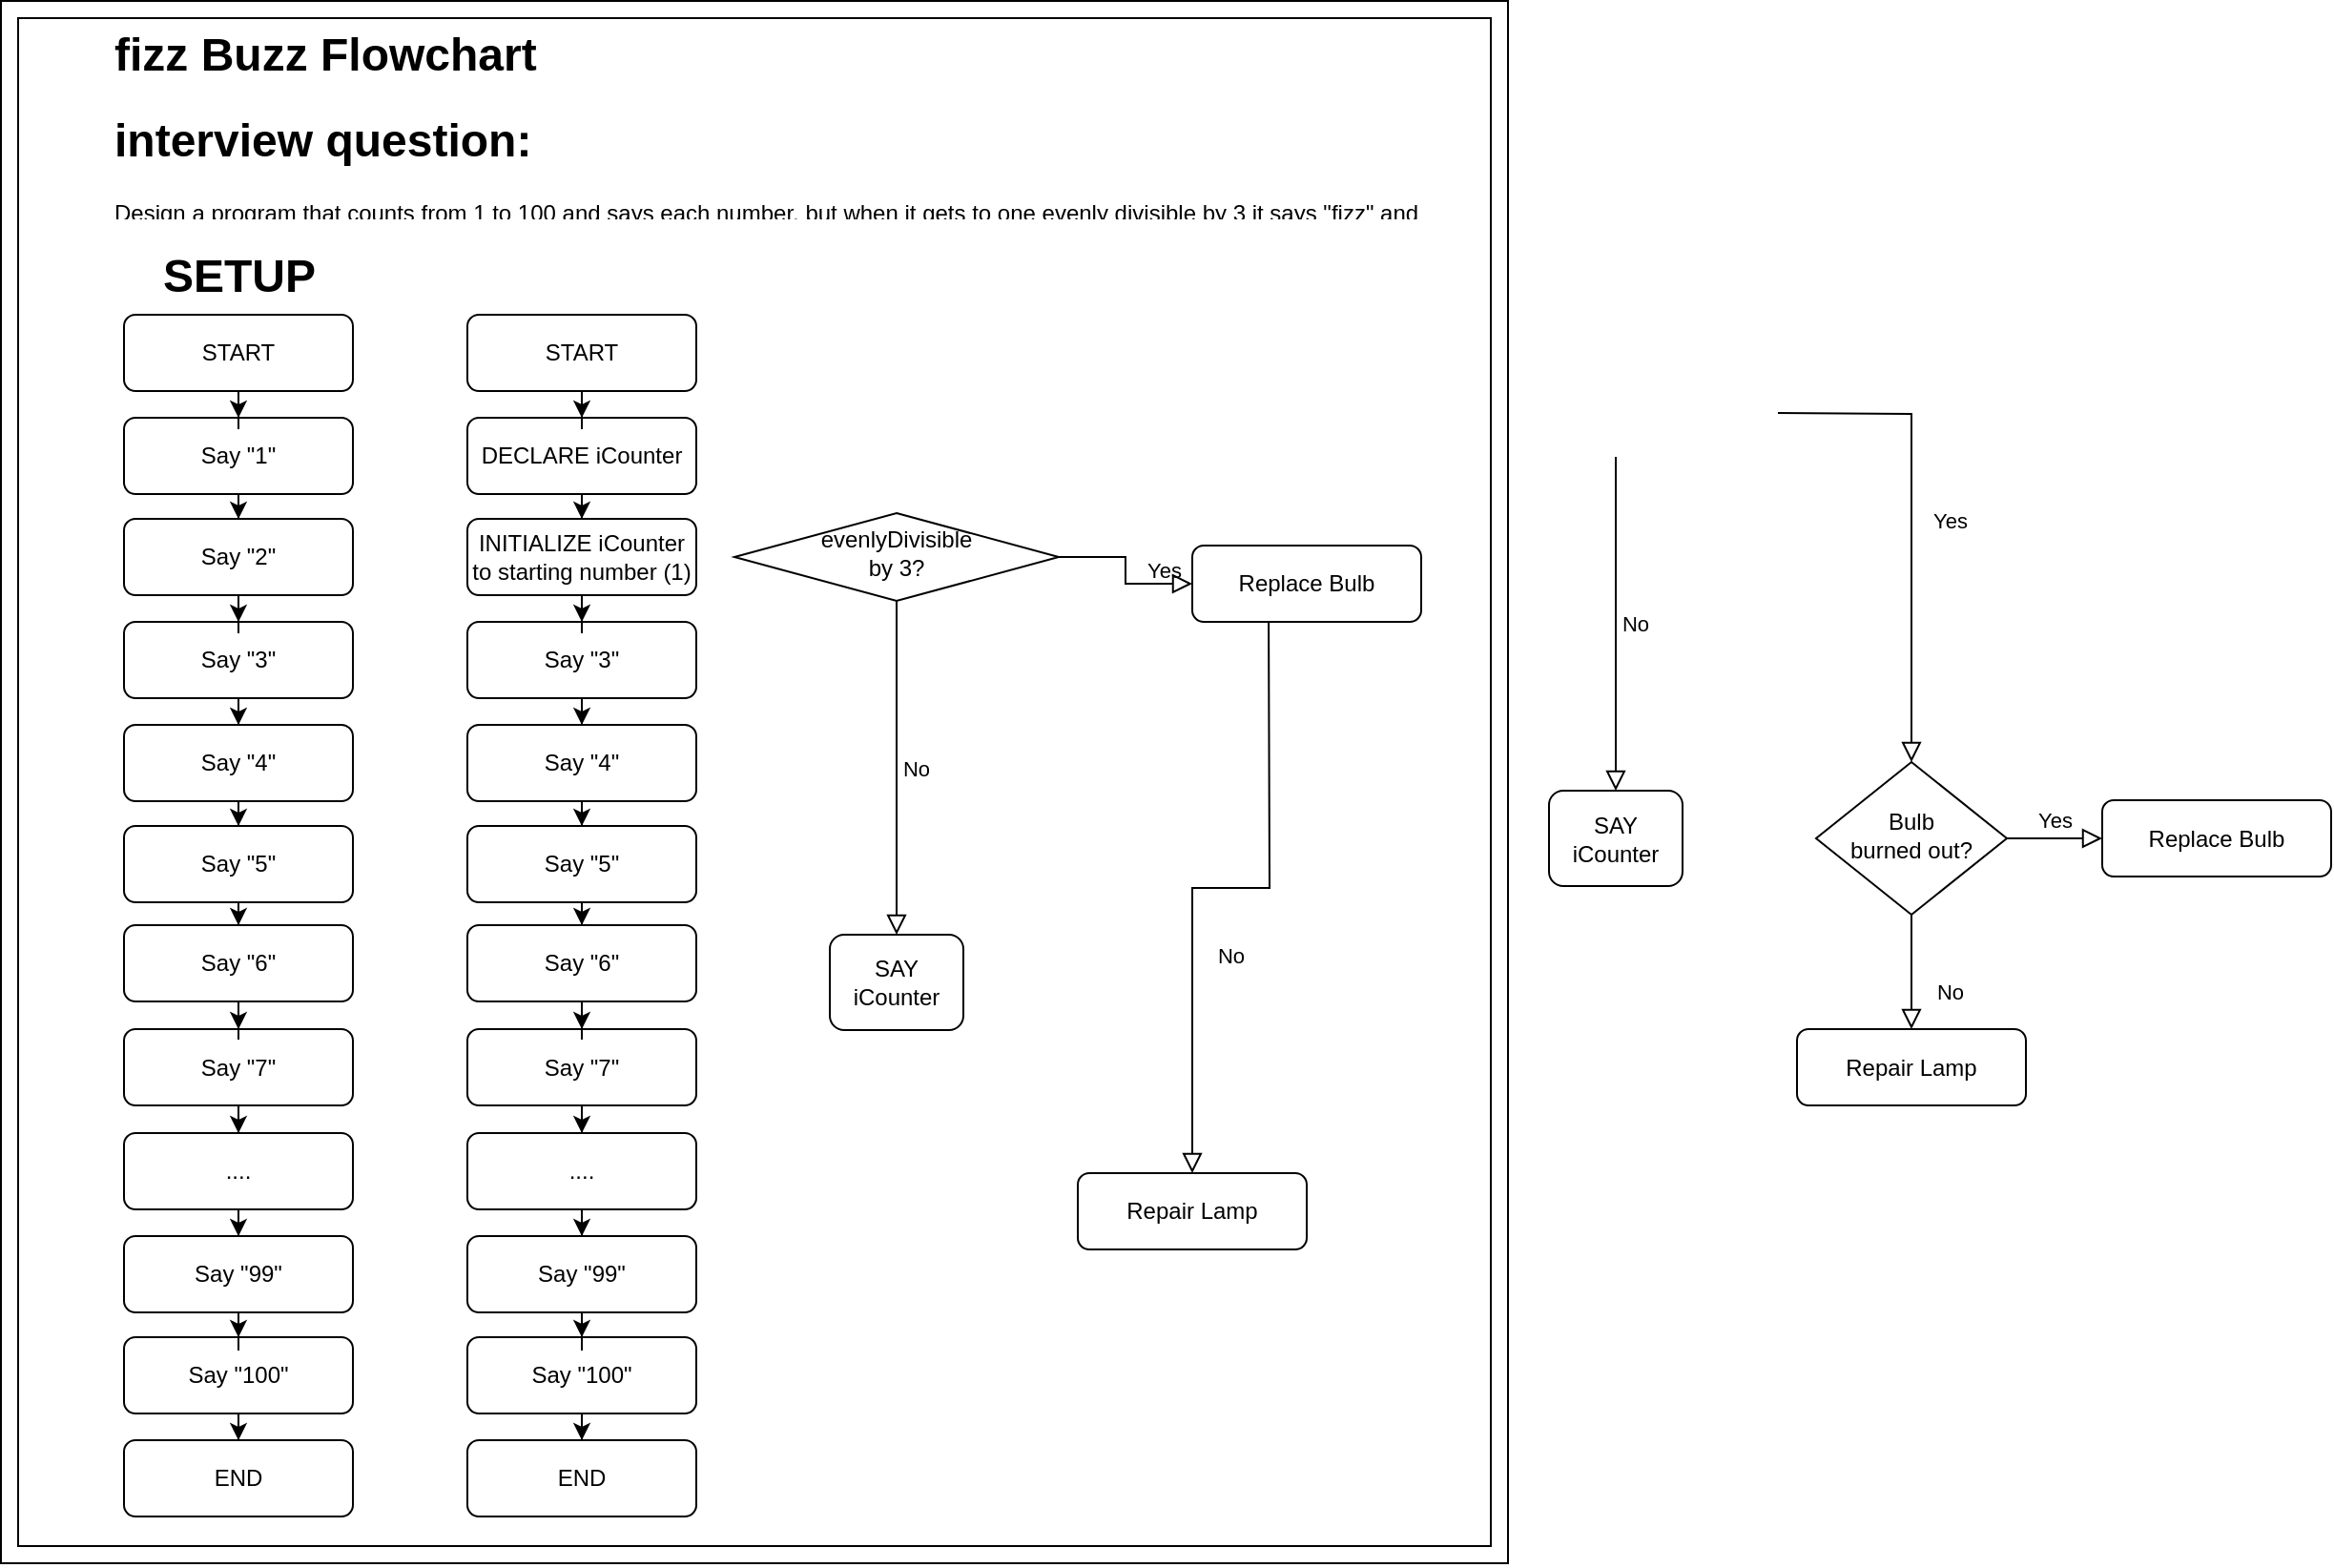 <mxfile version="14.2.7" type="github">
  <diagram id="C5RBs43oDa-KdzZeNtuy" name="Page-1">
    <mxGraphModel dx="458" dy="424" grid="1" gridSize="10" guides="1" tooltips="1" connect="1" arrows="1" fold="1" page="1" pageScale="1" pageWidth="827" pageHeight="1169" math="0" shadow="0">
      <root>
        <mxCell id="WIyWlLk6GJQsqaUBKTNV-0" />
        <mxCell id="WIyWlLk6GJQsqaUBKTNV-1" parent="WIyWlLk6GJQsqaUBKTNV-0" />
        <mxCell id="-8n2KqMYg6asffcbX5Bx-27" value="" style="edgeStyle=orthogonalEdgeStyle;rounded=0;orthogonalLoop=1;jettySize=auto;html=1;" edge="1" parent="WIyWlLk6GJQsqaUBKTNV-1" source="WIyWlLk6GJQsqaUBKTNV-3" target="-8n2KqMYg6asffcbX5Bx-9">
          <mxGeometry relative="1" as="geometry" />
        </mxCell>
        <mxCell id="WIyWlLk6GJQsqaUBKTNV-3" value="Say &quot;1&quot;" style="rounded=1;whiteSpace=wrap;html=1;fontSize=12;glass=0;strokeWidth=1;shadow=0;" parent="WIyWlLk6GJQsqaUBKTNV-1" vertex="1">
          <mxGeometry x="80" y="244" width="120" height="40" as="geometry" />
        </mxCell>
        <mxCell id="WIyWlLk6GJQsqaUBKTNV-5" value="No" style="edgeStyle=orthogonalEdgeStyle;rounded=0;html=1;jettySize=auto;orthogonalLoop=1;fontSize=11;endArrow=block;endFill=0;endSize=8;strokeWidth=1;shadow=0;labelBackgroundColor=none;exitX=0.5;exitY=1;exitDx=0;exitDy=0;entryX=0.5;entryY=0;entryDx=0;entryDy=0;" parent="WIyWlLk6GJQsqaUBKTNV-1" source="WIyWlLk6GJQsqaUBKTNV-6" target="WIyWlLk6GJQsqaUBKTNV-7" edge="1">
          <mxGeometry y="10" relative="1" as="geometry">
            <mxPoint as="offset" />
            <Array as="points">
              <mxPoint x="485" y="420" />
              <mxPoint x="485" y="420" />
            </Array>
          </mxGeometry>
        </mxCell>
        <mxCell id="WIyWlLk6GJQsqaUBKTNV-6" value="evenlyDivisible&lt;br&gt;by 3?" style="rhombus;whiteSpace=wrap;html=1;shadow=0;fontFamily=Helvetica;fontSize=12;align=center;strokeWidth=1;spacing=6;spacingTop=-4;" parent="WIyWlLk6GJQsqaUBKTNV-1" vertex="1">
          <mxGeometry x="400" y="294" width="170" height="46" as="geometry" />
        </mxCell>
        <mxCell id="WIyWlLk6GJQsqaUBKTNV-7" value="SAY iCounter" style="rounded=1;whiteSpace=wrap;html=1;fontSize=12;glass=0;strokeWidth=1;shadow=0;" parent="WIyWlLk6GJQsqaUBKTNV-1" vertex="1">
          <mxGeometry x="450" y="515" width="70" height="50" as="geometry" />
        </mxCell>
        <mxCell id="WIyWlLk6GJQsqaUBKTNV-8" value="No" style="rounded=0;html=1;jettySize=auto;orthogonalLoop=1;fontSize=11;endArrow=block;endFill=0;endSize=8;strokeWidth=1;shadow=0;labelBackgroundColor=none;edgeStyle=orthogonalEdgeStyle;" parent="WIyWlLk6GJQsqaUBKTNV-1" target="WIyWlLk6GJQsqaUBKTNV-11" edge="1">
          <mxGeometry x="0.333" y="20" relative="1" as="geometry">
            <mxPoint as="offset" />
            <mxPoint x="680" y="340" as="sourcePoint" />
          </mxGeometry>
        </mxCell>
        <mxCell id="WIyWlLk6GJQsqaUBKTNV-11" value="Repair Lamp" style="rounded=1;whiteSpace=wrap;html=1;fontSize=12;glass=0;strokeWidth=1;shadow=0;" parent="WIyWlLk6GJQsqaUBKTNV-1" vertex="1">
          <mxGeometry x="580" y="640" width="120" height="40" as="geometry" />
        </mxCell>
        <mxCell id="-8n2KqMYg6asffcbX5Bx-3" value="&lt;span style=&quot;font-size: 24px ; font-weight: 700 ; text-align: center&quot;&gt;fizz Buzz Flowchart&lt;/span&gt;&lt;h1&gt;interview question:&lt;/h1&gt;&lt;p&gt;Design a program that counts from 1 to 100 and says each number, but when it gets to one evenly divisible by 3 it says &quot;fizz&quot; and for 5 it says &quot;buzz&quot; and for one evenly divisible by both it says &quot;fizzbuzz&quot;.&lt;/p&gt;" style="text;html=1;strokeColor=none;fillColor=none;spacing=5;spacingTop=-20;whiteSpace=wrap;overflow=hidden;rounded=0;" vertex="1" parent="WIyWlLk6GJQsqaUBKTNV-1">
          <mxGeometry x="70" y="50" width="700" height="90" as="geometry" />
        </mxCell>
        <mxCell id="-8n2KqMYg6asffcbX5Bx-4" value="" style="shape=filledEdge;rounded=0;fixDash=1;endArrow=none;strokeWidth=10;fillColor=#ffffff;edgeStyle=orthogonalEdgeStyle;" edge="1" parent="WIyWlLk6GJQsqaUBKTNV-1">
          <mxGeometry width="60" height="40" relative="1" as="geometry">
            <mxPoint x="20" y="240" as="sourcePoint" />
            <mxPoint x="20" y="240" as="targetPoint" />
            <Array as="points">
              <mxPoint x="20" y="840" />
              <mxPoint x="801" y="840" />
              <mxPoint x="801" y="30" />
              <mxPoint x="20" y="30" />
            </Array>
          </mxGeometry>
        </mxCell>
        <mxCell id="-8n2KqMYg6asffcbX5Bx-11" value="" style="edgeStyle=orthogonalEdgeStyle;rounded=0;orthogonalLoop=1;jettySize=auto;html=1;" edge="1" parent="WIyWlLk6GJQsqaUBKTNV-1" source="-8n2KqMYg6asffcbX5Bx-7" target="-8n2KqMYg6asffcbX5Bx-8">
          <mxGeometry relative="1" as="geometry" />
        </mxCell>
        <mxCell id="-8n2KqMYg6asffcbX5Bx-7" value="Say &quot;3&quot;" style="rounded=1;whiteSpace=wrap;html=1;fontSize=12;glass=0;strokeWidth=1;shadow=0;" vertex="1" parent="WIyWlLk6GJQsqaUBKTNV-1">
          <mxGeometry x="80" y="351" width="120" height="40" as="geometry" />
        </mxCell>
        <mxCell id="-8n2KqMYg6asffcbX5Bx-19" value="" style="edgeStyle=orthogonalEdgeStyle;rounded=0;orthogonalLoop=1;jettySize=auto;html=1;entryX=0.5;entryY=0;entryDx=0;entryDy=0;" edge="1" parent="WIyWlLk6GJQsqaUBKTNV-1" source="-8n2KqMYg6asffcbX5Bx-8" target="-8n2KqMYg6asffcbX5Bx-13">
          <mxGeometry relative="1" as="geometry" />
        </mxCell>
        <mxCell id="-8n2KqMYg6asffcbX5Bx-8" value="Say &quot;4&quot;" style="rounded=1;whiteSpace=wrap;html=1;fontSize=12;glass=0;strokeWidth=1;shadow=0;" vertex="1" parent="WIyWlLk6GJQsqaUBKTNV-1">
          <mxGeometry x="80" y="405" width="120" height="40" as="geometry" />
        </mxCell>
        <mxCell id="-8n2KqMYg6asffcbX5Bx-10" value="" style="edgeStyle=orthogonalEdgeStyle;rounded=0;orthogonalLoop=1;jettySize=auto;html=1;entryX=0.5;entryY=0;entryDx=0;entryDy=0;" edge="1" parent="WIyWlLk6GJQsqaUBKTNV-1" source="-8n2KqMYg6asffcbX5Bx-9" target="-8n2KqMYg6asffcbX5Bx-7">
          <mxGeometry relative="1" as="geometry" />
        </mxCell>
        <mxCell id="-8n2KqMYg6asffcbX5Bx-9" value="Say &quot;2&quot;" style="rounded=1;whiteSpace=wrap;html=1;fontSize=12;glass=0;strokeWidth=1;shadow=0;" vertex="1" parent="WIyWlLk6GJQsqaUBKTNV-1">
          <mxGeometry x="80" y="297" width="120" height="40" as="geometry" />
        </mxCell>
        <mxCell id="-8n2KqMYg6asffcbX5Bx-25" value="" style="edgeStyle=orthogonalEdgeStyle;rounded=0;orthogonalLoop=1;jettySize=auto;html=1;" edge="1" parent="WIyWlLk6GJQsqaUBKTNV-1" source="-8n2KqMYg6asffcbX5Bx-13" target="-8n2KqMYg6asffcbX5Bx-18">
          <mxGeometry relative="1" as="geometry" />
        </mxCell>
        <mxCell id="-8n2KqMYg6asffcbX5Bx-13" value="Say &quot;5&quot;" style="rounded=1;whiteSpace=wrap;html=1;fontSize=12;glass=0;strokeWidth=1;shadow=0;" vertex="1" parent="WIyWlLk6GJQsqaUBKTNV-1">
          <mxGeometry x="80" y="458" width="120" height="40" as="geometry" />
        </mxCell>
        <mxCell id="-8n2KqMYg6asffcbX5Bx-14" value="" style="edgeStyle=orthogonalEdgeStyle;rounded=0;orthogonalLoop=1;jettySize=auto;html=1;" edge="1" parent="WIyWlLk6GJQsqaUBKTNV-1" source="-8n2KqMYg6asffcbX5Bx-15" target="-8n2KqMYg6asffcbX5Bx-16">
          <mxGeometry relative="1" as="geometry" />
        </mxCell>
        <mxCell id="-8n2KqMYg6asffcbX5Bx-15" value="Say &quot;7&quot;" style="rounded=1;whiteSpace=wrap;html=1;fontSize=12;glass=0;strokeWidth=1;shadow=0;" vertex="1" parent="WIyWlLk6GJQsqaUBKTNV-1">
          <mxGeometry x="80" y="564.5" width="120" height="40" as="geometry" />
        </mxCell>
        <mxCell id="-8n2KqMYg6asffcbX5Bx-26" value="" style="edgeStyle=orthogonalEdgeStyle;rounded=0;orthogonalLoop=1;jettySize=auto;html=1;" edge="1" parent="WIyWlLk6GJQsqaUBKTNV-1" source="-8n2KqMYg6asffcbX5Bx-16" target="-8n2KqMYg6asffcbX5Bx-24">
          <mxGeometry relative="1" as="geometry" />
        </mxCell>
        <mxCell id="-8n2KqMYg6asffcbX5Bx-16" value="...." style="rounded=1;whiteSpace=wrap;html=1;fontSize=12;glass=0;strokeWidth=1;shadow=0;" vertex="1" parent="WIyWlLk6GJQsqaUBKTNV-1">
          <mxGeometry x="80" y="619" width="120" height="40" as="geometry" />
        </mxCell>
        <mxCell id="-8n2KqMYg6asffcbX5Bx-17" value="" style="edgeStyle=orthogonalEdgeStyle;rounded=0;orthogonalLoop=1;jettySize=auto;html=1;entryX=0.5;entryY=0;entryDx=0;entryDy=0;" edge="1" parent="WIyWlLk6GJQsqaUBKTNV-1" source="-8n2KqMYg6asffcbX5Bx-18" target="-8n2KqMYg6asffcbX5Bx-15">
          <mxGeometry relative="1" as="geometry" />
        </mxCell>
        <mxCell id="-8n2KqMYg6asffcbX5Bx-18" value="Say &quot;6&quot;" style="rounded=1;whiteSpace=wrap;html=1;fontSize=12;glass=0;strokeWidth=1;shadow=0;" vertex="1" parent="WIyWlLk6GJQsqaUBKTNV-1">
          <mxGeometry x="80" y="510" width="120" height="40" as="geometry" />
        </mxCell>
        <mxCell id="-8n2KqMYg6asffcbX5Bx-20" value="" style="edgeStyle=orthogonalEdgeStyle;rounded=0;orthogonalLoop=1;jettySize=auto;html=1;" edge="1" parent="WIyWlLk6GJQsqaUBKTNV-1" source="-8n2KqMYg6asffcbX5Bx-21" target="-8n2KqMYg6asffcbX5Bx-22">
          <mxGeometry relative="1" as="geometry" />
        </mxCell>
        <mxCell id="-8n2KqMYg6asffcbX5Bx-21" value="Say &quot;100&quot;" style="rounded=1;whiteSpace=wrap;html=1;fontSize=12;glass=0;strokeWidth=1;shadow=0;" vertex="1" parent="WIyWlLk6GJQsqaUBKTNV-1">
          <mxGeometry x="80" y="726" width="120" height="40" as="geometry" />
        </mxCell>
        <mxCell id="-8n2KqMYg6asffcbX5Bx-22" value="END" style="rounded=1;whiteSpace=wrap;html=1;fontSize=12;glass=0;strokeWidth=1;shadow=0;" vertex="1" parent="WIyWlLk6GJQsqaUBKTNV-1">
          <mxGeometry x="80" y="780" width="120" height="40" as="geometry" />
        </mxCell>
        <mxCell id="-8n2KqMYg6asffcbX5Bx-23" value="" style="edgeStyle=orthogonalEdgeStyle;rounded=0;orthogonalLoop=1;jettySize=auto;html=1;entryX=0.5;entryY=0;entryDx=0;entryDy=0;" edge="1" parent="WIyWlLk6GJQsqaUBKTNV-1" source="-8n2KqMYg6asffcbX5Bx-24" target="-8n2KqMYg6asffcbX5Bx-21">
          <mxGeometry relative="1" as="geometry" />
        </mxCell>
        <mxCell id="-8n2KqMYg6asffcbX5Bx-24" value="Say &quot;99&quot;" style="rounded=1;whiteSpace=wrap;html=1;fontSize=12;glass=0;strokeWidth=1;shadow=0;" vertex="1" parent="WIyWlLk6GJQsqaUBKTNV-1">
          <mxGeometry x="80" y="673" width="120" height="40" as="geometry" />
        </mxCell>
        <mxCell id="-8n2KqMYg6asffcbX5Bx-30" value="" style="edgeStyle=orthogonalEdgeStyle;rounded=0;orthogonalLoop=1;jettySize=auto;html=1;entryX=0.5;entryY=0;entryDx=0;entryDy=0;" edge="1" parent="WIyWlLk6GJQsqaUBKTNV-1" source="-8n2KqMYg6asffcbX5Bx-29" target="WIyWlLk6GJQsqaUBKTNV-3">
          <mxGeometry relative="1" as="geometry" />
        </mxCell>
        <mxCell id="-8n2KqMYg6asffcbX5Bx-29" value="START" style="rounded=1;whiteSpace=wrap;html=1;fontSize=12;glass=0;strokeWidth=1;shadow=0;" vertex="1" parent="WIyWlLk6GJQsqaUBKTNV-1">
          <mxGeometry x="80" y="190" width="120" height="40" as="geometry" />
        </mxCell>
        <mxCell id="-8n2KqMYg6asffcbX5Bx-31" value="SETUP" style="text;strokeColor=none;fillColor=none;html=1;fontSize=24;fontStyle=1;verticalAlign=middle;align=center;" vertex="1" parent="WIyWlLk6GJQsqaUBKTNV-1">
          <mxGeometry x="90" y="150" width="100" height="40" as="geometry" />
        </mxCell>
        <mxCell id="-8n2KqMYg6asffcbX5Bx-33" value="" style="edgeStyle=orthogonalEdgeStyle;rounded=0;orthogonalLoop=1;jettySize=auto;html=1;" edge="1" parent="WIyWlLk6GJQsqaUBKTNV-1" source="-8n2KqMYg6asffcbX5Bx-34" target="-8n2KqMYg6asffcbX5Bx-40">
          <mxGeometry relative="1" as="geometry" />
        </mxCell>
        <mxCell id="-8n2KqMYg6asffcbX5Bx-34" value="DECLARE iCounter" style="rounded=1;whiteSpace=wrap;html=1;fontSize=12;glass=0;strokeWidth=1;shadow=0;" vertex="1" parent="WIyWlLk6GJQsqaUBKTNV-1">
          <mxGeometry x="260" y="244" width="120" height="40" as="geometry" />
        </mxCell>
        <mxCell id="-8n2KqMYg6asffcbX5Bx-35" value="" style="edgeStyle=orthogonalEdgeStyle;rounded=0;orthogonalLoop=1;jettySize=auto;html=1;" edge="1" parent="WIyWlLk6GJQsqaUBKTNV-1" source="-8n2KqMYg6asffcbX5Bx-36" target="-8n2KqMYg6asffcbX5Bx-38">
          <mxGeometry relative="1" as="geometry" />
        </mxCell>
        <mxCell id="-8n2KqMYg6asffcbX5Bx-36" value="Say &quot;3&quot;" style="rounded=1;whiteSpace=wrap;html=1;fontSize=12;glass=0;strokeWidth=1;shadow=0;" vertex="1" parent="WIyWlLk6GJQsqaUBKTNV-1">
          <mxGeometry x="260" y="351" width="120" height="40" as="geometry" />
        </mxCell>
        <mxCell id="-8n2KqMYg6asffcbX5Bx-37" value="" style="edgeStyle=orthogonalEdgeStyle;rounded=0;orthogonalLoop=1;jettySize=auto;html=1;entryX=0.5;entryY=0;entryDx=0;entryDy=0;" edge="1" parent="WIyWlLk6GJQsqaUBKTNV-1" source="-8n2KqMYg6asffcbX5Bx-38" target="-8n2KqMYg6asffcbX5Bx-42">
          <mxGeometry relative="1" as="geometry" />
        </mxCell>
        <mxCell id="-8n2KqMYg6asffcbX5Bx-38" value="Say &quot;4&quot;" style="rounded=1;whiteSpace=wrap;html=1;fontSize=12;glass=0;strokeWidth=1;shadow=0;" vertex="1" parent="WIyWlLk6GJQsqaUBKTNV-1">
          <mxGeometry x="260" y="405" width="120" height="40" as="geometry" />
        </mxCell>
        <mxCell id="-8n2KqMYg6asffcbX5Bx-39" value="" style="edgeStyle=orthogonalEdgeStyle;rounded=0;orthogonalLoop=1;jettySize=auto;html=1;entryX=0.5;entryY=0;entryDx=0;entryDy=0;" edge="1" parent="WIyWlLk6GJQsqaUBKTNV-1" source="-8n2KqMYg6asffcbX5Bx-40" target="-8n2KqMYg6asffcbX5Bx-36">
          <mxGeometry relative="1" as="geometry" />
        </mxCell>
        <mxCell id="-8n2KqMYg6asffcbX5Bx-40" value="INITIALIZE iCounter to starting number (1)" style="rounded=1;whiteSpace=wrap;html=1;fontSize=12;glass=0;strokeWidth=1;shadow=0;" vertex="1" parent="WIyWlLk6GJQsqaUBKTNV-1">
          <mxGeometry x="260" y="297" width="120" height="40" as="geometry" />
        </mxCell>
        <mxCell id="-8n2KqMYg6asffcbX5Bx-41" value="" style="edgeStyle=orthogonalEdgeStyle;rounded=0;orthogonalLoop=1;jettySize=auto;html=1;" edge="1" parent="WIyWlLk6GJQsqaUBKTNV-1" source="-8n2KqMYg6asffcbX5Bx-42" target="-8n2KqMYg6asffcbX5Bx-48">
          <mxGeometry relative="1" as="geometry" />
        </mxCell>
        <mxCell id="-8n2KqMYg6asffcbX5Bx-42" value="Say &quot;5&quot;" style="rounded=1;whiteSpace=wrap;html=1;fontSize=12;glass=0;strokeWidth=1;shadow=0;" vertex="1" parent="WIyWlLk6GJQsqaUBKTNV-1">
          <mxGeometry x="260" y="458" width="120" height="40" as="geometry" />
        </mxCell>
        <mxCell id="-8n2KqMYg6asffcbX5Bx-43" value="" style="edgeStyle=orthogonalEdgeStyle;rounded=0;orthogonalLoop=1;jettySize=auto;html=1;" edge="1" parent="WIyWlLk6GJQsqaUBKTNV-1" source="-8n2KqMYg6asffcbX5Bx-44" target="-8n2KqMYg6asffcbX5Bx-46">
          <mxGeometry relative="1" as="geometry" />
        </mxCell>
        <mxCell id="-8n2KqMYg6asffcbX5Bx-44" value="Say &quot;7&quot;" style="rounded=1;whiteSpace=wrap;html=1;fontSize=12;glass=0;strokeWidth=1;shadow=0;" vertex="1" parent="WIyWlLk6GJQsqaUBKTNV-1">
          <mxGeometry x="260" y="564.5" width="120" height="40" as="geometry" />
        </mxCell>
        <mxCell id="-8n2KqMYg6asffcbX5Bx-45" value="" style="edgeStyle=orthogonalEdgeStyle;rounded=0;orthogonalLoop=1;jettySize=auto;html=1;" edge="1" parent="WIyWlLk6GJQsqaUBKTNV-1" source="-8n2KqMYg6asffcbX5Bx-46" target="-8n2KqMYg6asffcbX5Bx-53">
          <mxGeometry relative="1" as="geometry" />
        </mxCell>
        <mxCell id="-8n2KqMYg6asffcbX5Bx-46" value="...." style="rounded=1;whiteSpace=wrap;html=1;fontSize=12;glass=0;strokeWidth=1;shadow=0;" vertex="1" parent="WIyWlLk6GJQsqaUBKTNV-1">
          <mxGeometry x="260" y="619" width="120" height="40" as="geometry" />
        </mxCell>
        <mxCell id="-8n2KqMYg6asffcbX5Bx-47" value="" style="edgeStyle=orthogonalEdgeStyle;rounded=0;orthogonalLoop=1;jettySize=auto;html=1;entryX=0.5;entryY=0;entryDx=0;entryDy=0;" edge="1" parent="WIyWlLk6GJQsqaUBKTNV-1" source="-8n2KqMYg6asffcbX5Bx-48" target="-8n2KqMYg6asffcbX5Bx-44">
          <mxGeometry relative="1" as="geometry" />
        </mxCell>
        <mxCell id="-8n2KqMYg6asffcbX5Bx-48" value="Say &quot;6&quot;" style="rounded=1;whiteSpace=wrap;html=1;fontSize=12;glass=0;strokeWidth=1;shadow=0;" vertex="1" parent="WIyWlLk6GJQsqaUBKTNV-1">
          <mxGeometry x="260" y="510" width="120" height="40" as="geometry" />
        </mxCell>
        <mxCell id="-8n2KqMYg6asffcbX5Bx-49" value="" style="edgeStyle=orthogonalEdgeStyle;rounded=0;orthogonalLoop=1;jettySize=auto;html=1;" edge="1" parent="WIyWlLk6GJQsqaUBKTNV-1" source="-8n2KqMYg6asffcbX5Bx-50" target="-8n2KqMYg6asffcbX5Bx-51">
          <mxGeometry relative="1" as="geometry" />
        </mxCell>
        <mxCell id="-8n2KqMYg6asffcbX5Bx-50" value="Say &quot;100&quot;" style="rounded=1;whiteSpace=wrap;html=1;fontSize=12;glass=0;strokeWidth=1;shadow=0;" vertex="1" parent="WIyWlLk6GJQsqaUBKTNV-1">
          <mxGeometry x="260" y="726" width="120" height="40" as="geometry" />
        </mxCell>
        <mxCell id="-8n2KqMYg6asffcbX5Bx-51" value="END" style="rounded=1;whiteSpace=wrap;html=1;fontSize=12;glass=0;strokeWidth=1;shadow=0;" vertex="1" parent="WIyWlLk6GJQsqaUBKTNV-1">
          <mxGeometry x="260" y="780" width="120" height="40" as="geometry" />
        </mxCell>
        <mxCell id="-8n2KqMYg6asffcbX5Bx-52" value="" style="edgeStyle=orthogonalEdgeStyle;rounded=0;orthogonalLoop=1;jettySize=auto;html=1;entryX=0.5;entryY=0;entryDx=0;entryDy=0;" edge="1" parent="WIyWlLk6GJQsqaUBKTNV-1" source="-8n2KqMYg6asffcbX5Bx-53" target="-8n2KqMYg6asffcbX5Bx-50">
          <mxGeometry relative="1" as="geometry" />
        </mxCell>
        <mxCell id="-8n2KqMYg6asffcbX5Bx-53" value="Say &quot;99&quot;" style="rounded=1;whiteSpace=wrap;html=1;fontSize=12;glass=0;strokeWidth=1;shadow=0;" vertex="1" parent="WIyWlLk6GJQsqaUBKTNV-1">
          <mxGeometry x="260" y="673" width="120" height="40" as="geometry" />
        </mxCell>
        <mxCell id="-8n2KqMYg6asffcbX5Bx-54" value="" style="edgeStyle=orthogonalEdgeStyle;rounded=0;orthogonalLoop=1;jettySize=auto;html=1;entryX=0.5;entryY=0;entryDx=0;entryDy=0;" edge="1" parent="WIyWlLk6GJQsqaUBKTNV-1" source="-8n2KqMYg6asffcbX5Bx-55" target="-8n2KqMYg6asffcbX5Bx-34">
          <mxGeometry relative="1" as="geometry" />
        </mxCell>
        <mxCell id="-8n2KqMYg6asffcbX5Bx-55" value="START" style="rounded=1;whiteSpace=wrap;html=1;fontSize=12;glass=0;strokeWidth=1;shadow=0;" vertex="1" parent="WIyWlLk6GJQsqaUBKTNV-1">
          <mxGeometry x="260" y="190" width="120" height="40" as="geometry" />
        </mxCell>
        <mxCell id="-8n2KqMYg6asffcbX5Bx-56" value="Yes" style="rounded=0;html=1;jettySize=auto;orthogonalLoop=1;fontSize=11;endArrow=block;endFill=0;endSize=8;strokeWidth=1;shadow=0;labelBackgroundColor=none;edgeStyle=orthogonalEdgeStyle;" edge="1" parent="WIyWlLk6GJQsqaUBKTNV-1" target="-8n2KqMYg6asffcbX5Bx-61">
          <mxGeometry y="20" relative="1" as="geometry">
            <mxPoint as="offset" />
            <mxPoint x="947" y="241.5" as="sourcePoint" />
          </mxGeometry>
        </mxCell>
        <mxCell id="-8n2KqMYg6asffcbX5Bx-57" value="No" style="edgeStyle=orthogonalEdgeStyle;rounded=0;html=1;jettySize=auto;orthogonalLoop=1;fontSize=11;endArrow=block;endFill=0;endSize=8;strokeWidth=1;shadow=0;labelBackgroundColor=none;exitX=0.5;exitY=1;exitDx=0;exitDy=0;entryX=0.5;entryY=0;entryDx=0;entryDy=0;" edge="1" parent="WIyWlLk6GJQsqaUBKTNV-1" target="-8n2KqMYg6asffcbX5Bx-58">
          <mxGeometry y="10" relative="1" as="geometry">
            <mxPoint as="offset" />
            <mxPoint x="862" y="264.5" as="sourcePoint" />
            <Array as="points">
              <mxPoint x="862" y="344.5" />
              <mxPoint x="862" y="344.5" />
            </Array>
          </mxGeometry>
        </mxCell>
        <mxCell id="-8n2KqMYg6asffcbX5Bx-58" value="SAY iCounter" style="rounded=1;whiteSpace=wrap;html=1;fontSize=12;glass=0;strokeWidth=1;shadow=0;" vertex="1" parent="WIyWlLk6GJQsqaUBKTNV-1">
          <mxGeometry x="827" y="439.5" width="70" height="50" as="geometry" />
        </mxCell>
        <mxCell id="-8n2KqMYg6asffcbX5Bx-59" value="No" style="rounded=0;html=1;jettySize=auto;orthogonalLoop=1;fontSize=11;endArrow=block;endFill=0;endSize=8;strokeWidth=1;shadow=0;labelBackgroundColor=none;edgeStyle=orthogonalEdgeStyle;" edge="1" parent="WIyWlLk6GJQsqaUBKTNV-1" source="-8n2KqMYg6asffcbX5Bx-61" target="-8n2KqMYg6asffcbX5Bx-62">
          <mxGeometry x="0.333" y="20" relative="1" as="geometry">
            <mxPoint as="offset" />
          </mxGeometry>
        </mxCell>
        <mxCell id="-8n2KqMYg6asffcbX5Bx-60" value="Yes" style="edgeStyle=orthogonalEdgeStyle;rounded=0;html=1;jettySize=auto;orthogonalLoop=1;fontSize=11;endArrow=block;endFill=0;endSize=8;strokeWidth=1;shadow=0;labelBackgroundColor=none;" edge="1" parent="WIyWlLk6GJQsqaUBKTNV-1" source="-8n2KqMYg6asffcbX5Bx-61" target="-8n2KqMYg6asffcbX5Bx-63">
          <mxGeometry y="10" relative="1" as="geometry">
            <mxPoint as="offset" />
          </mxGeometry>
        </mxCell>
        <mxCell id="-8n2KqMYg6asffcbX5Bx-61" value="Bulb&lt;br&gt;burned out?" style="rhombus;whiteSpace=wrap;html=1;shadow=0;fontFamily=Helvetica;fontSize=12;align=center;strokeWidth=1;spacing=6;spacingTop=-4;" vertex="1" parent="WIyWlLk6GJQsqaUBKTNV-1">
          <mxGeometry x="967" y="424.5" width="100" height="80" as="geometry" />
        </mxCell>
        <mxCell id="-8n2KqMYg6asffcbX5Bx-62" value="Repair Lamp" style="rounded=1;whiteSpace=wrap;html=1;fontSize=12;glass=0;strokeWidth=1;shadow=0;" vertex="1" parent="WIyWlLk6GJQsqaUBKTNV-1">
          <mxGeometry x="957" y="564.5" width="120" height="40" as="geometry" />
        </mxCell>
        <mxCell id="-8n2KqMYg6asffcbX5Bx-63" value="Replace Bulb" style="rounded=1;whiteSpace=wrap;html=1;fontSize=12;glass=0;strokeWidth=1;shadow=0;" vertex="1" parent="WIyWlLk6GJQsqaUBKTNV-1">
          <mxGeometry x="1117" y="444.5" width="120" height="40" as="geometry" />
        </mxCell>
        <mxCell id="WIyWlLk6GJQsqaUBKTNV-12" value="Replace Bulb" style="rounded=1;whiteSpace=wrap;html=1;fontSize=12;glass=0;strokeWidth=1;shadow=0;" parent="WIyWlLk6GJQsqaUBKTNV-1" vertex="1">
          <mxGeometry x="640" y="311" width="120" height="40" as="geometry" />
        </mxCell>
        <mxCell id="-8n2KqMYg6asffcbX5Bx-64" value="Yes" style="rounded=0;html=1;jettySize=auto;orthogonalLoop=1;fontSize=11;endArrow=block;endFill=0;endSize=8;strokeWidth=1;shadow=0;labelBackgroundColor=none;edgeStyle=orthogonalEdgeStyle;" edge="1" parent="WIyWlLk6GJQsqaUBKTNV-1" source="WIyWlLk6GJQsqaUBKTNV-6" target="WIyWlLk6GJQsqaUBKTNV-12">
          <mxGeometry y="20" relative="1" as="geometry">
            <mxPoint as="offset" />
            <mxPoint x="570" y="317" as="sourcePoint" />
            <mxPoint x="630" y="300" as="targetPoint" />
          </mxGeometry>
        </mxCell>
      </root>
    </mxGraphModel>
  </diagram>
</mxfile>
